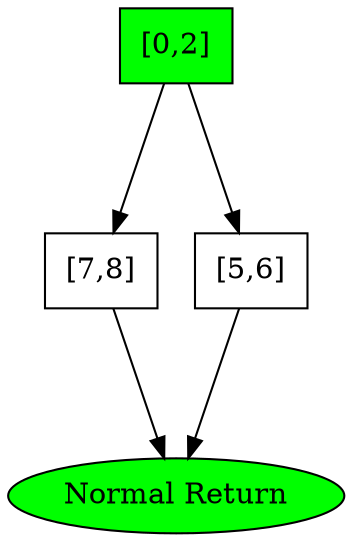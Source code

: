 digraph G {
	dir=forward;
	ranksep=1.0;
	0["style"="filled","label"="[0,2]","fillcolor"="green","labelloc"="l","shape"="box"];
	0 -> 7 [dir=forward];
	0 -> 5 [dir=forward];
	7["shape"="box","labelloc"="l","label"="[7,8]"];
	7 -> -9223372036854775808 [dir=forward];
	5["shape"="box","labelloc"="l","label"="[5,6]"];
	5 -> -9223372036854775808 [dir=forward];
	-9223372036854775808["labelloc"="l","fillcolor"="green","style"="filled","label"="Normal Return"];
}